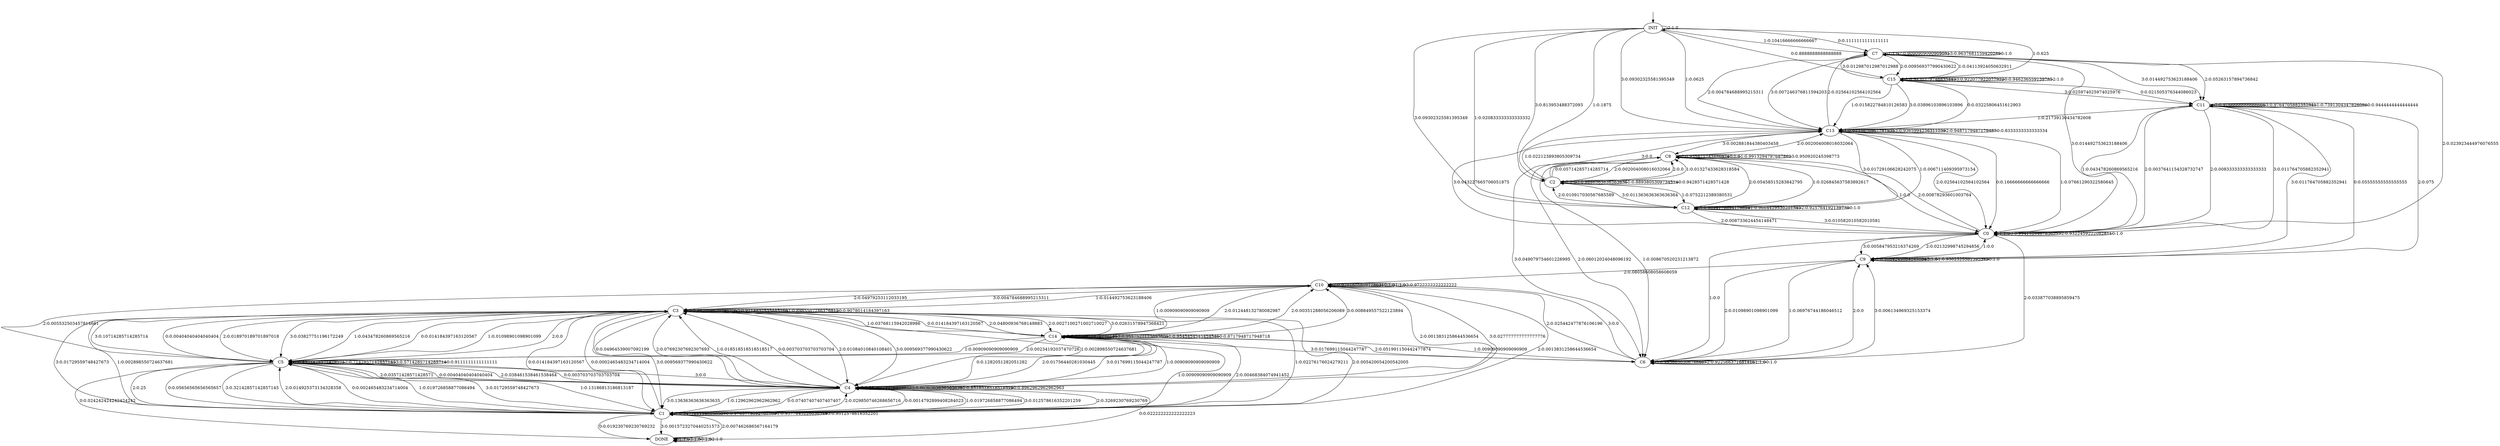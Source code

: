 digraph mdp_a2c {
q0 [label=INIT];
q1 [label=C7];
q2 [label=C12];
q3 [label=C2];
q4 [label=C15];
q5 [label=C13];
q6 [label=C0];
q7 [label=C11];
q8 [label=C8];
q9 [label=C6];
q10 [label=C9];
q11 [label=C10];
q12 [label=C3];
q13 [label=C4];
q14 [label=C14];
q15 [label=C1];
q16 [label=DONE];
q17 [label=C5];
q0 -> q1  [label="1:0.10416666666666667"];
q0 -> q2  [label="1:0.020833333333333332"];
q0 -> q3  [label="1:0.1875"];
q0 -> q4  [label="1:0.625"];
q0 -> q5  [label="1:0.0625"];
q0 -> q3  [label="3:0.813953488372093"];
q0 -> q2  [label="3:0.09302325581395349"];
q0 -> q5  [label="3:0.09302325581395349"];
q0 -> q4  [label="0:0.8888888888888888"];
q0 -> q1  [label="0:0.1111111111111111"];
q0 -> q0  [label="2:1.0"];
q1 -> q1  [label="1:1.0"];
q1 -> q1  [label="2:0.9090909090909091"];
q1 -> q6  [label="2:0.023923444976076555"];
q1 -> q7  [label="2:0.05263157894736842"];
q1 -> q5  [label="2:0.004784688995215311"];
q1 -> q4  [label="2:0.009569377990430622"];
q1 -> q1  [label="3:0.9637681159420289"];
q1 -> q6  [label="3:0.014492753623188406"];
q1 -> q7  [label="3:0.014492753623188406"];
q1 -> q5  [label="3:0.007246376811594203"];
q1 -> q1  [label="0:1.0"];
q2 -> q2  [label="3:0.9894179894179894"];
q2 -> q6  [label="3:0.010582010582010581"];
q2 -> q2  [label="1:0.9664429530201343"];
q2 -> q8  [label="1:0.026845637583892617"];
q2 -> q5  [label="1:0.006711409395973154"];
q2 -> q2  [label="2:0.925764192139738"];
q2 -> q3  [label="2:0.010917030567685589"];
q2 -> q8  [label="2:0.05458515283842795"];
q2 -> q6  [label="2:0.008733624454148471"];
q2 -> q2  [label="0:1.0"];
q3 -> q3  [label="2:1.0"];
q3 -> q8  [label="2:0.0"];
q3 -> q3  [label="3:0.9886363636363636"];
q3 -> q2  [label="3:0.011363636363636364"];
q3 -> q5  [label="3:0.0"];
q3 -> q3  [label="1:0.8893805309734514"];
q3 -> q2  [label="1:0.0752212389380531"];
q3 -> q5  [label="1:0.022123893805309734"];
q3 -> q8  [label="1:0.01327433628318584"];
q3 -> q3  [label="0:0.9428571428571428"];
q3 -> q8  [label="0:0.05714285714285714"];
q4 -> q4  [label="1:0.9430379746835443"];
q4 -> q1  [label="1:0.04113924050632911"];
q4 -> q5  [label="1:0.015822784810126583"];
q4 -> q4  [label="3:0.922077922077922"];
q4 -> q5  [label="3:0.03896103896103896"];
q4 -> q1  [label="3:0.012987012987012988"];
q4 -> q7  [label="3:0.025974025974025976"];
q4 -> q4  [label="0:0.946236559139785"];
q4 -> q7  [label="0:0.021505376344086023"];
q4 -> q5  [label="0:0.03225806451612903"];
q4 -> q4  [label="2:1.0"];
q5 -> q5  [label="1:0.9233870967741935"];
q5 -> q6  [label="1:0.07661290322580645"];
q5 -> q5  [label="3:0.9365994236311239"];
q5 -> q2  [label="3:0.01729106628242075"];
q5 -> q6  [label="3:0.043227665706051875"];
q5 -> q8  [label="3:0.002881844380403458"];
q5 -> q5  [label="2:0.9487179487179487"];
q5 -> q6  [label="2:0.02564102564102564"];
q5 -> q1  [label="2:0.02564102564102564"];
q5 -> q5  [label="0:0.8333333333333334"];
q5 -> q6  [label="0:0.16666666666666666"];
q6 -> q6  [label="1:1.0"];
q6 -> q9  [label="1:0.0"];
q6 -> q6  [label="3:0.9941520467836257"];
q6 -> q10  [label="3:0.005847953216374269"];
q6 -> q6  [label="2:0.9322459222082811"];
q6 -> q9  [label="2:0.033877038895859475"];
q6 -> q10  [label="2:0.02132998745294856"];
q6 -> q8  [label="2:0.00878293601003764"];
q6 -> q7  [label="2:0.0037641154328732747"];
q6 -> q6  [label="0:1.0"];
q7 -> q7  [label="2:0.9166666666666666"];
q7 -> q6  [label="2:0.008333333333333333"];
q7 -> q10  [label="2:0.075"];
q7 -> q7  [label="3:0.9764705882352941"];
q7 -> q6  [label="3:0.011764705882352941"];
q7 -> q10  [label="3:0.011764705882352941"];
q7 -> q7  [label="1:0.7391304347826086"];
q7 -> q5  [label="1:0.21739130434782608"];
q7 -> q6  [label="1:0.043478260869565216"];
q7 -> q7  [label="0:0.9444444444444444"];
q7 -> q10  [label="0:0.05555555555555555"];
q8 -> q8  [label="2:0.935871743486974"];
q8 -> q9  [label="2:0.06012024048096192"];
q8 -> q5  [label="2:0.002004008016032064"];
q8 -> q3  [label="2:0.002004008016032064"];
q8 -> q8  [label="0:1.0"];
q8 -> q8  [label="1:0.9913294797687862"];
q8 -> q9  [label="1:0.008670520231213872"];
q8 -> q6  [label="1:0.0"];
q8 -> q8  [label="3:0.950920245398773"];
q8 -> q9  [label="3:0.049079754601226995"];
q9 -> q9  [label="3:0.9938650306748467"];
q9 -> q10  [label="3:0.006134969325153374"];
q9 -> q11  [label="3:0.0"];
q9 -> q9  [label="2:0.922566371681416"];
q9 -> q11  [label="2:0.025442477876106196"];
q9 -> q14  [label="2:0.051991150442477874"];
q9 -> q10  [label="2:0.0"];
q9 -> q9  [label="1:1.0"];
q9 -> q9  [label="0:1.0"];
q10 -> q10  [label="2:0.9084249084249084"];
q10 -> q11  [label="2:0.08058608058608059"];
q10 -> q9  [label="2:0.01098901098901099"];
q10 -> q10  [label="3:1.0"];
q10 -> q10  [label="1:0.9302325581395349"];
q10 -> q9  [label="1:0.06976744186046512"];
q10 -> q6  [label="1:0.0"];
q10 -> q10  [label="0:1.0"];
q11 -> q11  [label="2:0.9294605809128631"];
q11 -> q12  [label="2:0.04979253112033195"];
q11 -> q14  [label="2:0.012448132780082987"];
q11 -> q17  [label="2:0.005532503457814661"];
q11 -> q13  [label="2:0.0013831258644536654"];
q11 -> q15  [label="2:0.0013831258644536654"];
q11 -> q11  [label="0:1.0"];
q11 -> q11  [label="1:1.0"];
q11 -> q11  [label="3:0.9722222222222222"];
q11 -> q13  [label="3:0.027777777777777776"];
q12 -> q12  [label="2:0.962059620596206"];
q12 -> q17  [label="2:0.018970189701897018"];
q12 -> q15  [label="2:0.005420054200542005"];
q12 -> q13  [label="2:0.01084010840108401"];
q12 -> q14  [label="2:0.0027100271002710027"];
q12 -> q12  [label="3:0.9114832535885168"];
q12 -> q11  [label="3:0.004784688995215311"];
q12 -> q17  [label="3:0.03827751196172249"];
q12 -> q14  [label="3:0.02631578947368421"];
q12 -> q13  [label="3:0.009569377990430622"];
q12 -> q15  [label="3:0.009569377990430622"];
q12 -> q12  [label="1:0.8985507246376812"];
q12 -> q11  [label="1:0.014492753623188406"];
q12 -> q17  [label="1:0.043478260869565216"];
q12 -> q15  [label="1:0.002898550724637681"];
q12 -> q14  [label="1:0.03768115942028986"];
q12 -> q13  [label="1:0.002898550724637681"];
q12 -> q12  [label="0:0.9078014184397163"];
q12 -> q17  [label="0:0.014184397163120567"];
q12 -> q13  [label="0:0.04964539007092199"];
q12 -> q15  [label="0:0.014184397163120567"];
q12 -> q14  [label="0:0.014184397163120567"];
q13 -> q13  [label="2:0.5576923076923077"];
q13 -> q15  [label="2:0.3269230769230769"];
q13 -> q12  [label="2:0.07692307692307693"];
q13 -> q17  [label="2:0.038461538461538464"];
q13 -> q13  [label="3:0.8636363636363636"];
q13 -> q15  [label="3:0.13636363636363635"];
q13 -> q13  [label="1:0.8518518518518519"];
q13 -> q15  [label="1:0.12962962962962962"];
q13 -> q12  [label="1:0.018518518518518517"];
q13 -> q13  [label="0:0.8962962962962963"];
q13 -> q16  [label="0:0.022222222222222223"];
q13 -> q12  [label="0:0.003703703703703704"];
q13 -> q15  [label="0:0.07407407407407407"];
q13 -> q17  [label="0:0.003703703703703704"];
q14 -> q14  [label="2:0.9238875878220141"];
q14 -> q11  [label="2:0.00351288056206089"];
q14 -> q12  [label="2:0.04800936768149883"];
q14 -> q13  [label="2:0.01756440281030445"];
q14 -> q17  [label="2:0.00234192037470726"];
q14 -> q15  [label="2:0.00468384074941452"];
q14 -> q9  [label="3:0.017699115044247787"];
q14 -> q14  [label="3:0.9557522123893806"];
q14 -> q13  [label="3:0.017699115044247787"];
q14 -> q11  [label="3:0.008849557522123894"];
q14 -> q14  [label="1:0.9545454545454546"];
q14 -> q9  [label="1:0.00909090909090909"];
q14 -> q15  [label="1:0.00909090909090909"];
q14 -> q17  [label="1:0.00909090909090909"];
q14 -> q13  [label="1:0.00909090909090909"];
q14 -> q11  [label="1:0.00909090909090909"];
q14 -> q14  [label="0:0.8717948717948718"];
q14 -> q13  [label="0:0.1282051282051282"];
q15 -> q15  [label="2:0.9477611940298507"];
q15 -> q16  [label="2:0.007462686567164179"];
q15 -> q17  [label="2:0.014925373134328358"];
q15 -> q13  [label="2:0.029850746268656716"];
q15 -> q15  [label="0:0.9765779092702169"];
q15 -> q16  [label="0:0.019230769230769232"];
q15 -> q13  [label="0:0.0014792899408284023"];
q15 -> q17  [label="0:0.002465483234714004"];
q15 -> q12  [label="0:0.0002465483234714004"];
q15 -> q15  [label="1:0.9377845220030349"];
q15 -> q13  [label="1:0.019726858877086494"];
q15 -> q17  [label="1:0.019726858877086494"];
q15 -> q12  [label="1:0.02276176024279211"];
q15 -> q15  [label="3:0.9512578616352201"];
q15 -> q17  [label="3:0.01729559748427673"];
q15 -> q12  [label="3:0.01729559748427673"];
q15 -> q13  [label="3:0.012578616352201259"];
q15 -> q16  [label="3:0.0015723270440251573"];
q16 -> q16  [label="1:1.0"];
q16 -> q16  [label="3:1.0"];
q16 -> q16  [label="0:1.0"];
q16 -> q16  [label="2:1.0"];
q17 -> q17  [label="1:0.8571428571428571"];
q17 -> q15  [label="1:0.13186813186813187"];
q17 -> q12  [label="1:0.01098901098901099"];
q17 -> q17  [label="2:0.7142857142857143"];
q17 -> q15  [label="2:0.25"];
q17 -> q13  [label="2:0.03571428571428571"];
q17 -> q12  [label="2:0.0"];
q17 -> q17  [label="3:0.5714285714285714"];
q17 -> q15  [label="3:0.32142857142857145"];
q17 -> q12  [label="3:0.10714285714285714"];
q17 -> q13  [label="3:0.0"];
q17 -> q13  [label="0:0.00404040404040404"];
q17 -> q17  [label="0:0.9111111111111111"];
q17 -> q15  [label="0:0.05656565656565657"];
q17 -> q12  [label="0:0.00404040404040404"];
q17 -> q16  [label="0:0.024242424242424242"];
__start0 [label="", shape=none];
__start0 -> q0  [label=""];
}
